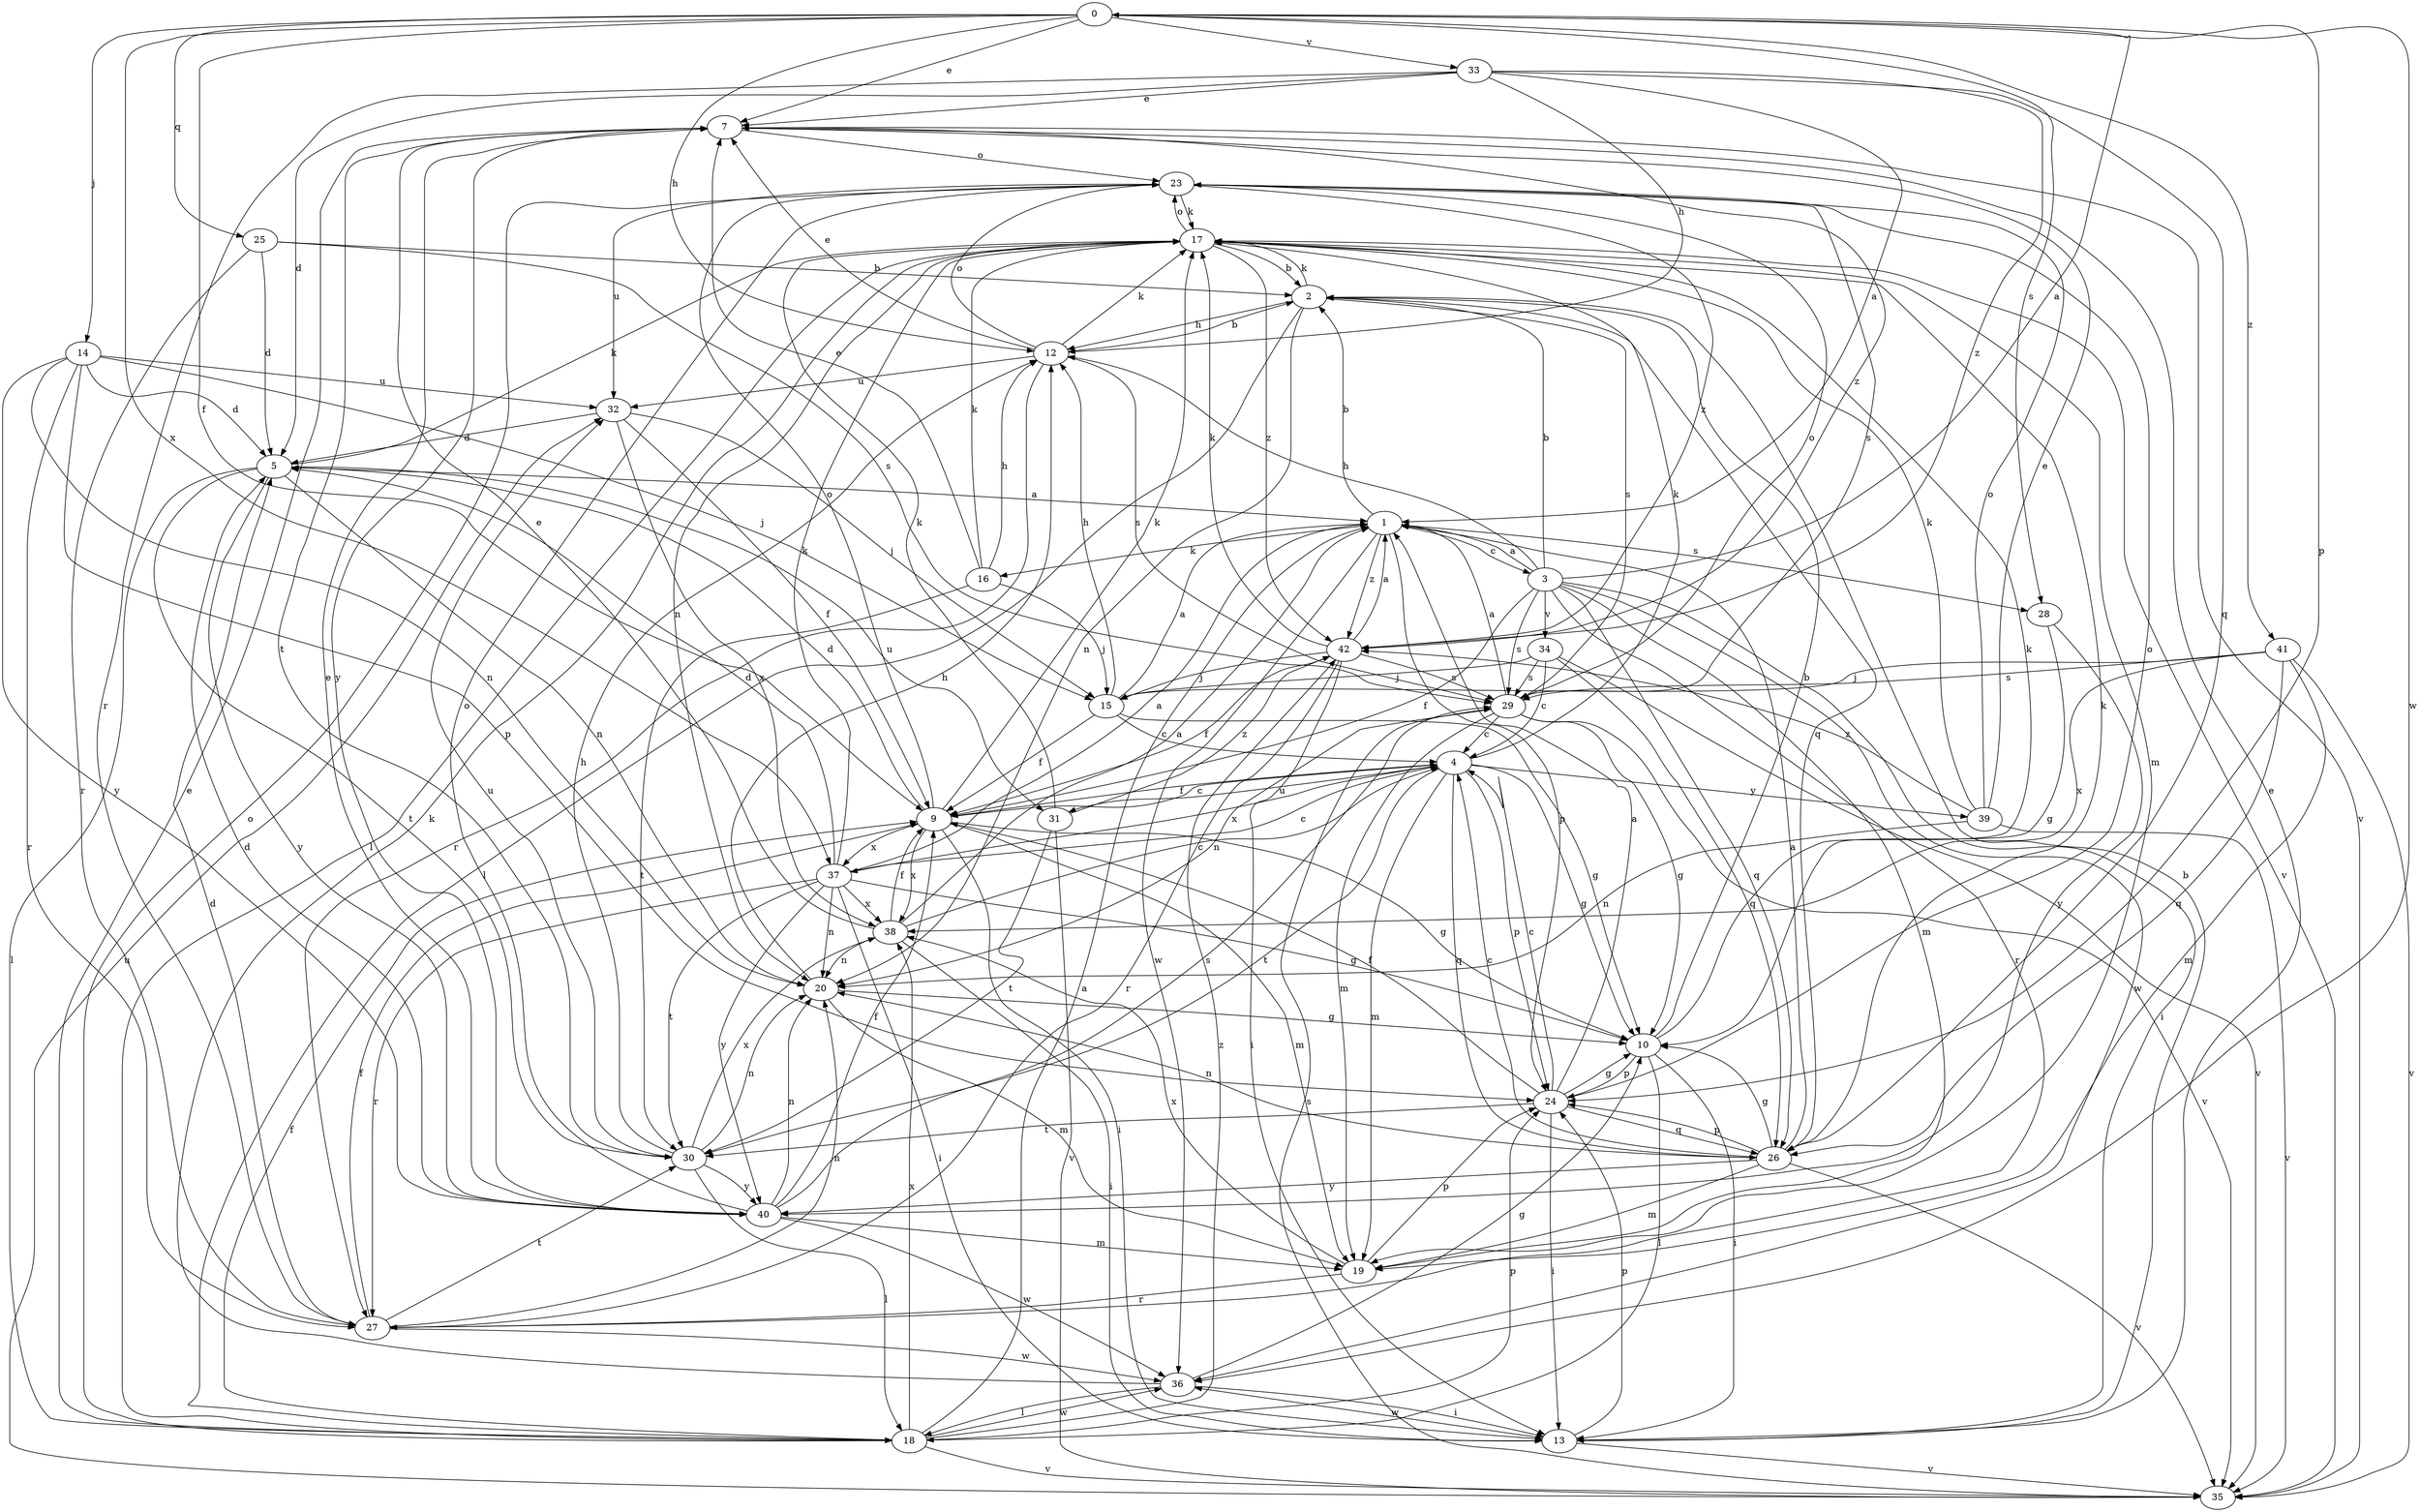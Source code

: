strict digraph  {
0;
1;
2;
3;
4;
5;
7;
9;
10;
12;
13;
14;
15;
16;
17;
18;
19;
20;
23;
24;
25;
26;
27;
28;
29;
30;
31;
32;
33;
34;
35;
36;
37;
38;
39;
40;
41;
42;
0 -> 7  [label=e];
0 -> 9  [label=f];
0 -> 12  [label=h];
0 -> 14  [label=j];
0 -> 24  [label=p];
0 -> 25  [label=q];
0 -> 28  [label=s];
0 -> 33  [label=v];
0 -> 36  [label=w];
0 -> 37  [label=x];
0 -> 41  [label=z];
1 -> 2  [label=b];
1 -> 3  [label=c];
1 -> 16  [label=k];
1 -> 24  [label=p];
1 -> 28  [label=s];
1 -> 36  [label=w];
1 -> 42  [label=z];
2 -> 12  [label=h];
2 -> 17  [label=k];
2 -> 18  [label=l];
2 -> 20  [label=n];
2 -> 26  [label=q];
2 -> 29  [label=s];
3 -> 0  [label=a];
3 -> 1  [label=a];
3 -> 2  [label=b];
3 -> 9  [label=f];
3 -> 12  [label=h];
3 -> 13  [label=i];
3 -> 19  [label=m];
3 -> 26  [label=q];
3 -> 27  [label=r];
3 -> 29  [label=s];
3 -> 34  [label=v];
3 -> 36  [label=w];
4 -> 9  [label=f];
4 -> 10  [label=g];
4 -> 17  [label=k];
4 -> 19  [label=m];
4 -> 24  [label=p];
4 -> 26  [label=q];
4 -> 30  [label=t];
4 -> 31  [label=u];
4 -> 37  [label=x];
4 -> 39  [label=y];
5 -> 1  [label=a];
5 -> 17  [label=k];
5 -> 18  [label=l];
5 -> 20  [label=n];
5 -> 30  [label=t];
5 -> 31  [label=u];
5 -> 40  [label=y];
7 -> 23  [label=o];
7 -> 30  [label=t];
7 -> 35  [label=v];
7 -> 40  [label=y];
7 -> 42  [label=z];
9 -> 4  [label=c];
9 -> 5  [label=d];
9 -> 10  [label=g];
9 -> 13  [label=i];
9 -> 17  [label=k];
9 -> 19  [label=m];
9 -> 23  [label=o];
9 -> 37  [label=x];
9 -> 38  [label=x];
10 -> 2  [label=b];
10 -> 13  [label=i];
10 -> 17  [label=k];
10 -> 18  [label=l];
10 -> 24  [label=p];
12 -> 2  [label=b];
12 -> 7  [label=e];
12 -> 17  [label=k];
12 -> 23  [label=o];
12 -> 27  [label=r];
12 -> 29  [label=s];
12 -> 32  [label=u];
13 -> 2  [label=b];
13 -> 7  [label=e];
13 -> 24  [label=p];
13 -> 35  [label=v];
13 -> 36  [label=w];
14 -> 5  [label=d];
14 -> 15  [label=j];
14 -> 20  [label=n];
14 -> 24  [label=p];
14 -> 27  [label=r];
14 -> 32  [label=u];
14 -> 40  [label=y];
15 -> 1  [label=a];
15 -> 4  [label=c];
15 -> 9  [label=f];
15 -> 10  [label=g];
15 -> 12  [label=h];
16 -> 7  [label=e];
16 -> 12  [label=h];
16 -> 15  [label=j];
16 -> 17  [label=k];
16 -> 30  [label=t];
17 -> 2  [label=b];
17 -> 18  [label=l];
17 -> 19  [label=m];
17 -> 20  [label=n];
17 -> 23  [label=o];
17 -> 35  [label=v];
17 -> 42  [label=z];
18 -> 1  [label=a];
18 -> 7  [label=e];
18 -> 9  [label=f];
18 -> 23  [label=o];
18 -> 24  [label=p];
18 -> 35  [label=v];
18 -> 36  [label=w];
18 -> 38  [label=x];
18 -> 42  [label=z];
19 -> 24  [label=p];
19 -> 27  [label=r];
19 -> 38  [label=x];
20 -> 10  [label=g];
20 -> 12  [label=h];
20 -> 19  [label=m];
23 -> 17  [label=k];
23 -> 29  [label=s];
23 -> 32  [label=u];
23 -> 42  [label=z];
24 -> 1  [label=a];
24 -> 4  [label=c];
24 -> 9  [label=f];
24 -> 10  [label=g];
24 -> 13  [label=i];
24 -> 23  [label=o];
24 -> 26  [label=q];
24 -> 30  [label=t];
25 -> 2  [label=b];
25 -> 5  [label=d];
25 -> 27  [label=r];
25 -> 29  [label=s];
26 -> 1  [label=a];
26 -> 4  [label=c];
26 -> 10  [label=g];
26 -> 17  [label=k];
26 -> 19  [label=m];
26 -> 20  [label=n];
26 -> 24  [label=p];
26 -> 35  [label=v];
26 -> 40  [label=y];
27 -> 5  [label=d];
27 -> 9  [label=f];
27 -> 20  [label=n];
27 -> 30  [label=t];
27 -> 36  [label=w];
28 -> 10  [label=g];
28 -> 40  [label=y];
29 -> 1  [label=a];
29 -> 4  [label=c];
29 -> 10  [label=g];
29 -> 19  [label=m];
29 -> 20  [label=n];
29 -> 23  [label=o];
29 -> 35  [label=v];
30 -> 12  [label=h];
30 -> 18  [label=l];
30 -> 20  [label=n];
30 -> 32  [label=u];
30 -> 38  [label=x];
30 -> 40  [label=y];
31 -> 17  [label=k];
31 -> 30  [label=t];
31 -> 35  [label=v];
31 -> 42  [label=z];
32 -> 5  [label=d];
32 -> 9  [label=f];
32 -> 15  [label=j];
32 -> 38  [label=x];
33 -> 1  [label=a];
33 -> 5  [label=d];
33 -> 7  [label=e];
33 -> 12  [label=h];
33 -> 26  [label=q];
33 -> 27  [label=r];
33 -> 42  [label=z];
34 -> 4  [label=c];
34 -> 15  [label=j];
34 -> 26  [label=q];
34 -> 29  [label=s];
34 -> 35  [label=v];
35 -> 29  [label=s];
35 -> 32  [label=u];
36 -> 10  [label=g];
36 -> 13  [label=i];
36 -> 17  [label=k];
36 -> 18  [label=l];
37 -> 1  [label=a];
37 -> 4  [label=c];
37 -> 5  [label=d];
37 -> 10  [label=g];
37 -> 13  [label=i];
37 -> 17  [label=k];
37 -> 20  [label=n];
37 -> 27  [label=r];
37 -> 30  [label=t];
37 -> 38  [label=x];
37 -> 40  [label=y];
38 -> 1  [label=a];
38 -> 4  [label=c];
38 -> 7  [label=e];
38 -> 9  [label=f];
38 -> 13  [label=i];
38 -> 20  [label=n];
39 -> 7  [label=e];
39 -> 17  [label=k];
39 -> 20  [label=n];
39 -> 23  [label=o];
39 -> 35  [label=v];
39 -> 42  [label=z];
40 -> 5  [label=d];
40 -> 7  [label=e];
40 -> 9  [label=f];
40 -> 19  [label=m];
40 -> 20  [label=n];
40 -> 23  [label=o];
40 -> 29  [label=s];
40 -> 36  [label=w];
41 -> 15  [label=j];
41 -> 19  [label=m];
41 -> 26  [label=q];
41 -> 29  [label=s];
41 -> 35  [label=v];
41 -> 38  [label=x];
42 -> 1  [label=a];
42 -> 9  [label=f];
42 -> 13  [label=i];
42 -> 15  [label=j];
42 -> 17  [label=k];
42 -> 27  [label=r];
42 -> 29  [label=s];
}
